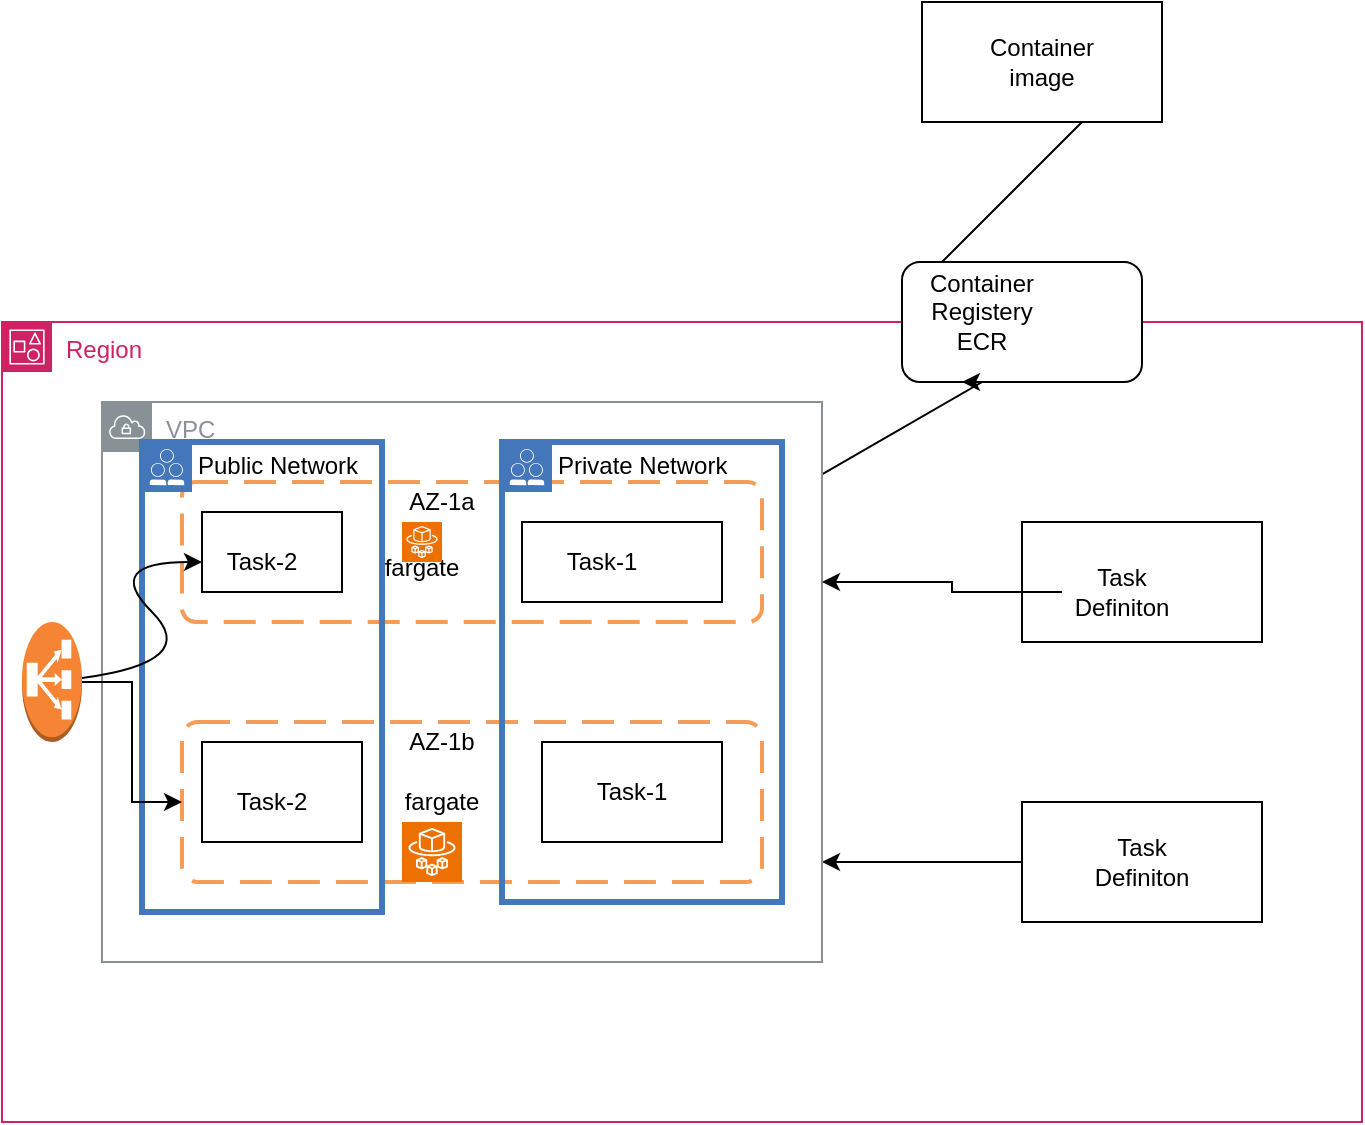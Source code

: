 <mxfile version="26.0.9">
  <diagram name="Page-1" id="2TO59j1hBUoTcMvqgpcH">
    <mxGraphModel dx="794" dy="1615" grid="1" gridSize="10" guides="1" tooltips="1" connect="1" arrows="1" fold="1" page="1" pageScale="1" pageWidth="827" pageHeight="1169" math="0" shadow="0">
      <root>
        <mxCell id="0" />
        <mxCell id="1" parent="0" />
        <mxCell id="6NhkTn0cCwo7grF9aqv9-1" value="Region" style="points=[[0,0],[0.25,0],[0.5,0],[0.75,0],[1,0],[1,0.25],[1,0.5],[1,0.75],[1,1],[0.75,1],[0.5,1],[0.25,1],[0,1],[0,0.75],[0,0.5],[0,0.25]];outlineConnect=0;gradientColor=none;html=1;whiteSpace=wrap;fontSize=12;fontStyle=0;container=1;pointerEvents=0;collapsible=0;recursiveResize=0;shape=mxgraph.aws4.group;grIcon=mxgraph.aws4.group_account;strokeColor=#CD2264;fillColor=none;verticalAlign=top;align=left;spacingLeft=30;fontColor=#CD2264;dashed=0;" vertex="1" parent="1">
          <mxGeometry x="20" y="40" width="680" height="400" as="geometry" />
        </mxCell>
        <mxCell id="6NhkTn0cCwo7grF9aqv9-5" value="" style="rounded=1;whiteSpace=wrap;html=1;" vertex="1" parent="6NhkTn0cCwo7grF9aqv9-1">
          <mxGeometry x="450" y="-30" width="120" height="60" as="geometry" />
        </mxCell>
        <mxCell id="6NhkTn0cCwo7grF9aqv9-6" value="Container&lt;div&gt;Registery&lt;/div&gt;&lt;div&gt;ECR&lt;/div&gt;" style="text;html=1;align=center;verticalAlign=middle;whiteSpace=wrap;rounded=0;" vertex="1" parent="6NhkTn0cCwo7grF9aqv9-1">
          <mxGeometry x="460" y="-20" width="60" height="30" as="geometry" />
        </mxCell>
        <mxCell id="6NhkTn0cCwo7grF9aqv9-21" value="" style="endArrow=classic;html=1;rounded=0;" edge="1" parent="6NhkTn0cCwo7grF9aqv9-1" source="6NhkTn0cCwo7grF9aqv9-2">
          <mxGeometry width="50" height="50" relative="1" as="geometry">
            <mxPoint x="430" y="80" as="sourcePoint" />
            <mxPoint x="480" y="30" as="targetPoint" />
            <Array as="points">
              <mxPoint x="490" y="30" />
            </Array>
          </mxGeometry>
        </mxCell>
        <mxCell id="6NhkTn0cCwo7grF9aqv9-22" value="" style="rounded=0;whiteSpace=wrap;html=1;" vertex="1" parent="6NhkTn0cCwo7grF9aqv9-1">
          <mxGeometry x="510" y="100" width="120" height="60" as="geometry" />
        </mxCell>
        <mxCell id="6NhkTn0cCwo7grF9aqv9-23" value="" style="rounded=0;whiteSpace=wrap;html=1;" vertex="1" parent="6NhkTn0cCwo7grF9aqv9-1">
          <mxGeometry x="510" y="240" width="120" height="60" as="geometry" />
        </mxCell>
        <mxCell id="6NhkTn0cCwo7grF9aqv9-24" value="Task Definiton" style="text;html=1;align=center;verticalAlign=middle;whiteSpace=wrap;rounded=0;" vertex="1" parent="6NhkTn0cCwo7grF9aqv9-1">
          <mxGeometry x="530" y="120" width="60" height="30" as="geometry" />
        </mxCell>
        <mxCell id="6NhkTn0cCwo7grF9aqv9-25" value="Task&lt;div&gt;Definiton&lt;/div&gt;" style="text;html=1;align=center;verticalAlign=middle;whiteSpace=wrap;rounded=0;" vertex="1" parent="6NhkTn0cCwo7grF9aqv9-1">
          <mxGeometry x="540" y="255" width="60" height="30" as="geometry" />
        </mxCell>
        <mxCell id="6NhkTn0cCwo7grF9aqv9-29" style="edgeStyle=orthogonalEdgeStyle;rounded=0;orthogonalLoop=1;jettySize=auto;html=1;" edge="1" parent="6NhkTn0cCwo7grF9aqv9-1" source="6NhkTn0cCwo7grF9aqv9-23" target="6NhkTn0cCwo7grF9aqv9-2">
          <mxGeometry relative="1" as="geometry">
            <Array as="points">
              <mxPoint x="430" y="270" />
              <mxPoint x="430" y="270" />
            </Array>
          </mxGeometry>
        </mxCell>
        <mxCell id="6NhkTn0cCwo7grF9aqv9-34" value="" style="outlineConnect=0;dashed=0;verticalLabelPosition=bottom;verticalAlign=top;align=center;html=1;shape=mxgraph.aws3.classic_load_balancer;fillColor=#F58534;gradientColor=none;" vertex="1" parent="6NhkTn0cCwo7grF9aqv9-1">
          <mxGeometry x="10" y="150" width="30" height="60" as="geometry" />
        </mxCell>
        <mxCell id="6NhkTn0cCwo7grF9aqv9-2" value="VPC" style="sketch=0;outlineConnect=0;gradientColor=none;html=1;whiteSpace=wrap;fontSize=12;fontStyle=0;shape=mxgraph.aws4.group;grIcon=mxgraph.aws4.group_vpc;strokeColor=#879196;fillColor=none;verticalAlign=top;align=left;spacingLeft=30;fontColor=#879196;dashed=0;" vertex="1" parent="1">
          <mxGeometry x="70" y="80" width="360" height="280" as="geometry" />
        </mxCell>
        <mxCell id="6NhkTn0cCwo7grF9aqv9-3" value="" style="rounded=1;arcSize=10;dashed=1;strokeColor=#F59D56;fillColor=none;gradientColor=none;dashPattern=8 4;strokeWidth=2;" vertex="1" parent="1">
          <mxGeometry x="110" y="120" width="290" height="70" as="geometry" />
        </mxCell>
        <mxCell id="6NhkTn0cCwo7grF9aqv9-4" value="" style="rounded=1;arcSize=10;dashed=1;strokeColor=#F59D56;fillColor=none;gradientColor=none;dashPattern=8 4;strokeWidth=2;" vertex="1" parent="1">
          <mxGeometry x="110" y="240" width="290" height="80" as="geometry" />
        </mxCell>
        <mxCell id="6NhkTn0cCwo7grF9aqv9-7" value="" style="points=[[0.25,0,0],[0.5,0,0],[0.75,0,0],[1,0.25,0],[1,0.5,0],[1,0.75,0],[0.75,1,0],[0.5,1,0],[0.25,1,0],[0,0.75,0],[0,0.5,0],[0,0.25,0]];shape=mxgraph.bpmn.task2;whiteSpace=wrap;rectStyle=rounded;size=10;html=1;container=1;expand=0;collapsible=0;taskMarker=abstract;" vertex="1" parent="1">
          <mxGeometry x="120" y="135" width="70" height="40" as="geometry" />
        </mxCell>
        <mxCell id="6NhkTn0cCwo7grF9aqv9-11" value="Task-2" style="text;html=1;align=center;verticalAlign=middle;whiteSpace=wrap;rounded=0;" vertex="1" parent="6NhkTn0cCwo7grF9aqv9-7">
          <mxGeometry y="10" width="60" height="30" as="geometry" />
        </mxCell>
        <mxCell id="6NhkTn0cCwo7grF9aqv9-49" value="Public Network" style="shape=mxgraph.ibm.box;prType=public;fontStyle=0;verticalAlign=top;align=left;spacingLeft=32;spacingTop=4;fillColor=none;rounded=0;whiteSpace=wrap;html=1;strokeColor=#4376BB;strokeWidth=3;dashed=0;container=1;spacing=-4;collapsible=0;expand=0;recursiveResize=0;" vertex="1" parent="6NhkTn0cCwo7grF9aqv9-7">
          <mxGeometry x="-30" y="-35" width="120" height="235" as="geometry" />
        </mxCell>
        <mxCell id="6NhkTn0cCwo7grF9aqv9-9" value="" style="points=[[0.25,0,0],[0.5,0,0],[0.75,0,0],[1,0.25,0],[1,0.5,0],[1,0.75,0],[0.75,1,0],[0.5,1,0],[0.25,1,0],[0,0.75,0],[0,0.5,0],[0,0.25,0]];shape=mxgraph.bpmn.task2;whiteSpace=wrap;rectStyle=rounded;size=10;html=1;container=1;expand=0;collapsible=0;taskMarker=abstract;" vertex="1" parent="1">
          <mxGeometry x="280" y="140" width="100" height="40" as="geometry" />
        </mxCell>
        <mxCell id="6NhkTn0cCwo7grF9aqv9-10" value="Task-1" style="text;html=1;align=center;verticalAlign=middle;whiteSpace=wrap;rounded=0;" vertex="1" parent="6NhkTn0cCwo7grF9aqv9-9">
          <mxGeometry x="10" y="5" width="60" height="30" as="geometry" />
        </mxCell>
        <mxCell id="6NhkTn0cCwo7grF9aqv9-12" value="fargate" style="text;html=1;align=center;verticalAlign=middle;whiteSpace=wrap;rounded=0;" vertex="1" parent="1">
          <mxGeometry x="200" y="150" width="60" height="25" as="geometry" />
        </mxCell>
        <mxCell id="6NhkTn0cCwo7grF9aqv9-13" value="" style="points=[[0.25,0,0],[0.5,0,0],[0.75,0,0],[1,0.25,0],[1,0.5,0],[1,0.75,0],[0.75,1,0],[0.5,1,0],[0.25,1,0],[0,0.75,0],[0,0.5,0],[0,0.25,0]];shape=mxgraph.bpmn.task2;whiteSpace=wrap;rectStyle=rounded;size=10;html=1;container=1;expand=0;collapsible=0;taskMarker=abstract;" vertex="1" parent="1">
          <mxGeometry x="120" y="250" width="80" height="50" as="geometry" />
        </mxCell>
        <mxCell id="6NhkTn0cCwo7grF9aqv9-16" value="Task-2" style="text;html=1;align=center;verticalAlign=middle;whiteSpace=wrap;rounded=0;" vertex="1" parent="6NhkTn0cCwo7grF9aqv9-13">
          <mxGeometry x="5" y="15" width="60" height="30" as="geometry" />
        </mxCell>
        <mxCell id="6NhkTn0cCwo7grF9aqv9-14" value="" style="points=[[0.25,0,0],[0.5,0,0],[0.75,0,0],[1,0.25,0],[1,0.5,0],[1,0.75,0],[0.75,1,0],[0.5,1,0],[0.25,1,0],[0,0.75,0],[0,0.5,0],[0,0.25,0]];shape=mxgraph.bpmn.task2;whiteSpace=wrap;rectStyle=rounded;size=10;html=1;container=1;expand=0;collapsible=0;taskMarker=abstract;" vertex="1" parent="1">
          <mxGeometry x="290" y="250" width="90" height="50" as="geometry" />
        </mxCell>
        <mxCell id="6NhkTn0cCwo7grF9aqv9-15" value="Task-1" style="text;html=1;align=center;verticalAlign=middle;whiteSpace=wrap;rounded=0;" vertex="1" parent="6NhkTn0cCwo7grF9aqv9-14">
          <mxGeometry x="15" y="10" width="60" height="30" as="geometry" />
        </mxCell>
        <mxCell id="6NhkTn0cCwo7grF9aqv9-17" value="fargate" style="text;html=1;align=center;verticalAlign=middle;whiteSpace=wrap;rounded=0;" vertex="1" parent="1">
          <mxGeometry x="210" y="265" width="60" height="30" as="geometry" />
        </mxCell>
        <mxCell id="6NhkTn0cCwo7grF9aqv9-28" value="" style="edgeStyle=orthogonalEdgeStyle;rounded=0;orthogonalLoop=1;jettySize=auto;html=1;" edge="1" parent="1" source="6NhkTn0cCwo7grF9aqv9-24" target="6NhkTn0cCwo7grF9aqv9-2">
          <mxGeometry relative="1" as="geometry">
            <Array as="points">
              <mxPoint x="495" y="175" />
              <mxPoint x="495" y="170" />
            </Array>
          </mxGeometry>
        </mxCell>
        <mxCell id="6NhkTn0cCwo7grF9aqv9-30" value="" style="rounded=0;whiteSpace=wrap;html=1;" vertex="1" parent="1">
          <mxGeometry x="480" y="-120" width="120" height="60" as="geometry" />
        </mxCell>
        <mxCell id="6NhkTn0cCwo7grF9aqv9-31" value="Container image" style="text;html=1;align=center;verticalAlign=middle;whiteSpace=wrap;rounded=0;" vertex="1" parent="1">
          <mxGeometry x="510" y="-105" width="60" height="30" as="geometry" />
        </mxCell>
        <mxCell id="6NhkTn0cCwo7grF9aqv9-33" value="" style="endArrow=none;html=1;rounded=0;" edge="1" parent="1">
          <mxGeometry width="50" height="50" relative="1" as="geometry">
            <mxPoint x="490" y="10" as="sourcePoint" />
            <mxPoint x="540" y="-40" as="targetPoint" />
            <Array as="points">
              <mxPoint x="540" y="-40" />
              <mxPoint x="560" y="-60" />
            </Array>
          </mxGeometry>
        </mxCell>
        <mxCell id="6NhkTn0cCwo7grF9aqv9-35" value="" style="edgeStyle=orthogonalEdgeStyle;rounded=0;orthogonalLoop=1;jettySize=auto;html=1;" edge="1" parent="1" source="6NhkTn0cCwo7grF9aqv9-34" target="6NhkTn0cCwo7grF9aqv9-4">
          <mxGeometry relative="1" as="geometry" />
        </mxCell>
        <mxCell id="6NhkTn0cCwo7grF9aqv9-44" value="" style="curved=1;endArrow=classic;html=1;rounded=0;" edge="1" parent="1" source="6NhkTn0cCwo7grF9aqv9-34">
          <mxGeometry width="50" height="50" relative="1" as="geometry">
            <mxPoint x="70" y="210" as="sourcePoint" />
            <mxPoint x="120" y="160" as="targetPoint" />
            <Array as="points">
              <mxPoint x="120" y="210" />
              <mxPoint x="70" y="160" />
            </Array>
          </mxGeometry>
        </mxCell>
        <mxCell id="6NhkTn0cCwo7grF9aqv9-45" value="AZ-1a" style="text;html=1;align=center;verticalAlign=middle;whiteSpace=wrap;rounded=0;" vertex="1" parent="1">
          <mxGeometry x="220" y="115" width="40" height="30" as="geometry" />
        </mxCell>
        <mxCell id="6NhkTn0cCwo7grF9aqv9-46" value="AZ-1b" style="text;html=1;align=center;verticalAlign=middle;whiteSpace=wrap;rounded=0;" vertex="1" parent="1">
          <mxGeometry x="210" y="235" width="60" height="30" as="geometry" />
        </mxCell>
        <mxCell id="6NhkTn0cCwo7grF9aqv9-50" value="Private Network" style="shape=mxgraph.ibm.box;prType=public;fontStyle=0;verticalAlign=top;align=left;spacingLeft=32;spacingTop=4;fillColor=none;rounded=0;whiteSpace=wrap;html=1;strokeColor=#4376BB;strokeWidth=3;dashed=0;container=1;spacing=-4;collapsible=0;expand=0;recursiveResize=0;" vertex="1" parent="1">
          <mxGeometry x="270" y="100" width="140" height="230" as="geometry" />
        </mxCell>
        <mxCell id="6NhkTn0cCwo7grF9aqv9-51" value="" style="sketch=0;points=[[0,0,0],[0.25,0,0],[0.5,0,0],[0.75,0,0],[1,0,0],[0,1,0],[0.25,1,0],[0.5,1,0],[0.75,1,0],[1,1,0],[0,0.25,0],[0,0.5,0],[0,0.75,0],[1,0.25,0],[1,0.5,0],[1,0.75,0]];outlineConnect=0;fontColor=#232F3E;fillColor=#ED7100;strokeColor=#ffffff;dashed=0;verticalLabelPosition=bottom;verticalAlign=top;align=center;html=1;fontSize=12;fontStyle=0;aspect=fixed;shape=mxgraph.aws4.resourceIcon;resIcon=mxgraph.aws4.fargate;" vertex="1" parent="1">
          <mxGeometry x="220" y="140" width="20" height="20" as="geometry" />
        </mxCell>
        <mxCell id="6NhkTn0cCwo7grF9aqv9-52" value="" style="sketch=0;points=[[0,0,0],[0.25,0,0],[0.5,0,0],[0.75,0,0],[1,0,0],[0,1,0],[0.25,1,0],[0.5,1,0],[0.75,1,0],[1,1,0],[0,0.25,0],[0,0.5,0],[0,0.75,0],[1,0.25,0],[1,0.5,0],[1,0.75,0]];outlineConnect=0;fontColor=#232F3E;fillColor=#ED7100;strokeColor=#ffffff;dashed=0;verticalLabelPosition=bottom;verticalAlign=top;align=center;html=1;fontSize=12;fontStyle=0;aspect=fixed;shape=mxgraph.aws4.resourceIcon;resIcon=mxgraph.aws4.fargate;" vertex="1" parent="1">
          <mxGeometry x="220" y="290" width="30" height="30" as="geometry" />
        </mxCell>
      </root>
    </mxGraphModel>
  </diagram>
</mxfile>
